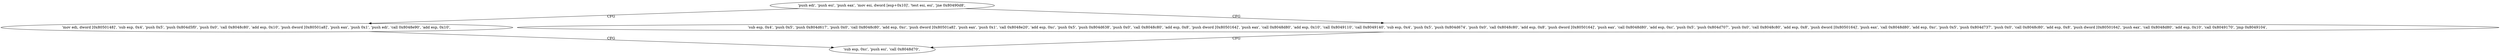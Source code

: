 digraph "func" {
"134516752" [label = "'push edi', 'push esi', 'push eax', 'mov esi, dword [esp+0x10]', 'test esi, esi', 'jne 0x80490d8', " ]
"134516952" [label = "'mov edi, dword [0x8050148]', 'sub esp, 0x4', 'push 0x5', 'push 0x804d5f0', 'push 0x0', 'call 0x8048c80', 'add esp, 0x10', 'push dword [0x80501a8]', 'push eax', 'push 0x1', 'push edi', 'call 0x8048e90', 'add esp, 0x10', " ]
"134516767" [label = "'sub esp, 0x4', 'push 0x5', 'push 0x804d617', 'push 0x0', 'call 0x8048c80', 'add esp, 0xc', 'push dword [0x80501a8]', 'push eax', 'push 0x1', 'call 0x8048e20', 'add esp, 0xc', 'push 0x5', 'push 0x804d638', 'push 0x0', 'call 0x8048c80', 'add esp, 0x8', 'push dword [0x8050164]', 'push eax', 'call 0x8048d80', 'add esp, 0x10', 'call 0x8049110', 'call 0x8049140', 'sub esp, 0x4', 'push 0x5', 'push 0x804d674', 'push 0x0', 'call 0x8048c80', 'add esp, 0x8', 'push dword [0x8050164]', 'push eax', 'call 0x8048d80', 'add esp, 0xc', 'push 0x5', 'push 0x804d707', 'push 0x0', 'call 0x8048c80', 'add esp, 0x8', 'push dword [0x8050164]', 'push eax', 'call 0x8048d80', 'add esp, 0xc', 'push 0x5', 'push 0x804d737', 'push 0x0', 'call 0x8048c80', 'add esp, 0x8', 'push dword [0x8050164]', 'push eax', 'call 0x8048d80', 'add esp, 0x10', 'call 0x8049170', 'jmp 0x8049104', " ]
"134516996" [label = "'sub esp, 0xc', 'push esi', 'call 0x8048d70', " ]
"134516752" -> "134516952" [ label = "CFG" ]
"134516752" -> "134516767" [ label = "CFG" ]
"134516952" -> "134516996" [ label = "CFG" ]
"134516767" -> "134516996" [ label = "CFG" ]
}
